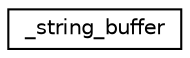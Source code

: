 digraph "Graphical Class Hierarchy"
{
  edge [fontname="Helvetica",fontsize="10",labelfontname="Helvetica",labelfontsize="10"];
  node [fontname="Helvetica",fontsize="10",shape=record];
  rankdir="LR";
  Node1 [label="_string_buffer",height=0.2,width=0.4,color="black", fillcolor="white", style="filled",URL="$struct__string__buffer.html"];
}
